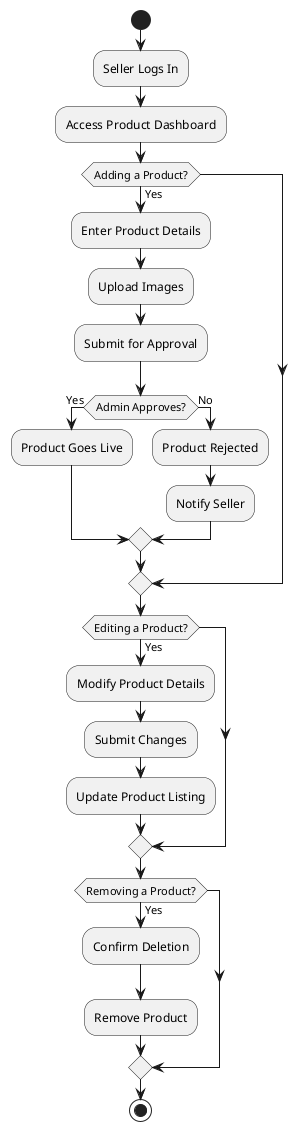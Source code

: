 @startuml
start
:Seller Logs In;
:Access Product Dashboard;
if (Adding a Product?) then (Yes)
    :Enter Product Details;
    :Upload Images;
    :Submit for Approval;
    if (Admin Approves?) then (Yes)
        :Product Goes Live;
    else (No)
        :Product Rejected;
        :Notify Seller;
    endif
endif
if (Editing a Product?) then (Yes)
    :Modify Product Details;
    :Submit Changes;
    :Update Product Listing;
endif
if (Removing a Product?) then (Yes)
    :Confirm Deletion;
    :Remove Product;
endif
stop
@enduml

